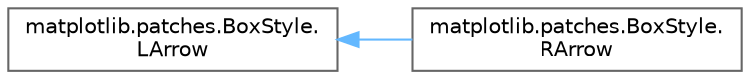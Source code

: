 digraph "Graphical Class Hierarchy"
{
 // LATEX_PDF_SIZE
  bgcolor="transparent";
  edge [fontname=Helvetica,fontsize=10,labelfontname=Helvetica,labelfontsize=10];
  node [fontname=Helvetica,fontsize=10,shape=box,height=0.2,width=0.4];
  rankdir="LR";
  Node0 [id="Node000000",label="matplotlib.patches.BoxStyle.\lLArrow",height=0.2,width=0.4,color="grey40", fillcolor="white", style="filled",URL="$d3/da0/classmatplotlib_1_1patches_1_1BoxStyle_1_1LArrow.html",tooltip=" "];
  Node0 -> Node1 [id="edge3772_Node000000_Node000001",dir="back",color="steelblue1",style="solid",tooltip=" "];
  Node1 [id="Node000001",label="matplotlib.patches.BoxStyle.\lRArrow",height=0.2,width=0.4,color="grey40", fillcolor="white", style="filled",URL="$d2/de0/classmatplotlib_1_1patches_1_1BoxStyle_1_1RArrow.html",tooltip=" "];
}
